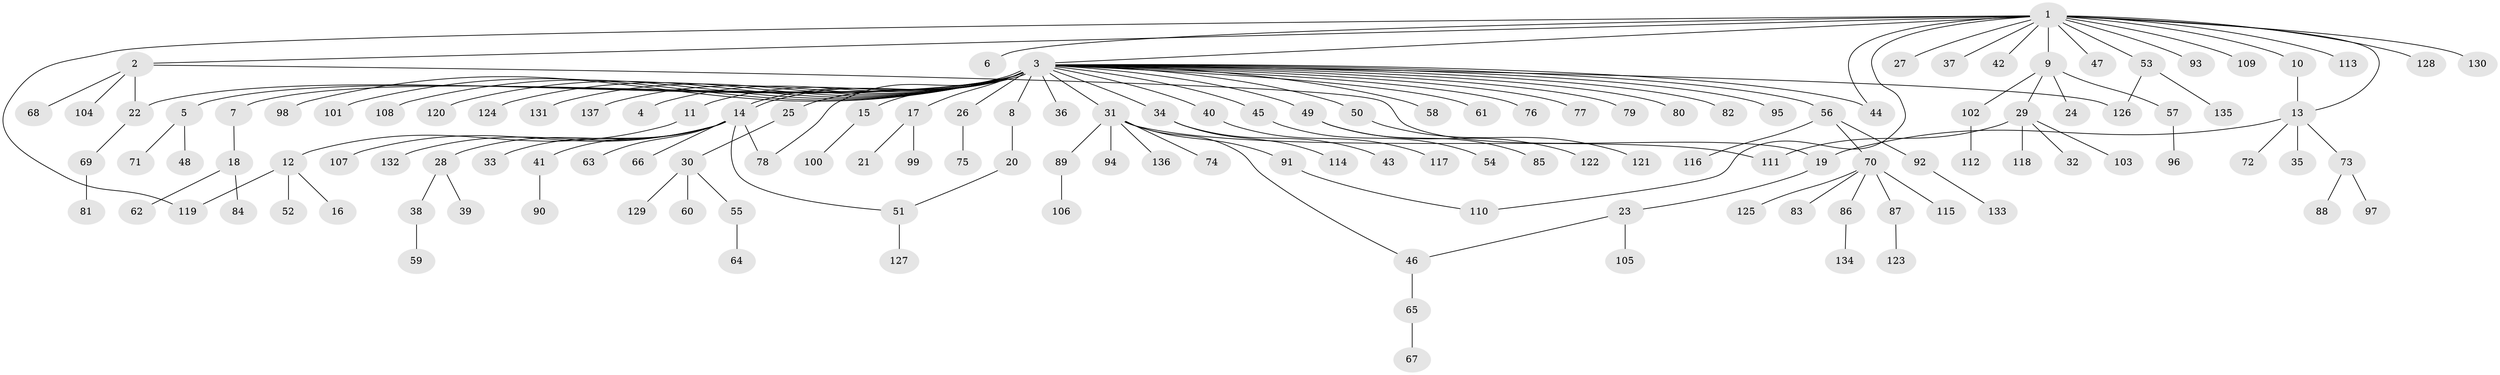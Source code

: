 // Generated by graph-tools (version 1.1) at 2025/11/02/27/25 16:11:09]
// undirected, 137 vertices, 148 edges
graph export_dot {
graph [start="1"]
  node [color=gray90,style=filled];
  1;
  2;
  3;
  4;
  5;
  6;
  7;
  8;
  9;
  10;
  11;
  12;
  13;
  14;
  15;
  16;
  17;
  18;
  19;
  20;
  21;
  22;
  23;
  24;
  25;
  26;
  27;
  28;
  29;
  30;
  31;
  32;
  33;
  34;
  35;
  36;
  37;
  38;
  39;
  40;
  41;
  42;
  43;
  44;
  45;
  46;
  47;
  48;
  49;
  50;
  51;
  52;
  53;
  54;
  55;
  56;
  57;
  58;
  59;
  60;
  61;
  62;
  63;
  64;
  65;
  66;
  67;
  68;
  69;
  70;
  71;
  72;
  73;
  74;
  75;
  76;
  77;
  78;
  79;
  80;
  81;
  82;
  83;
  84;
  85;
  86;
  87;
  88;
  89;
  90;
  91;
  92;
  93;
  94;
  95;
  96;
  97;
  98;
  99;
  100;
  101;
  102;
  103;
  104;
  105;
  106;
  107;
  108;
  109;
  110;
  111;
  112;
  113;
  114;
  115;
  116;
  117;
  118;
  119;
  120;
  121;
  122;
  123;
  124;
  125;
  126;
  127;
  128;
  129;
  130;
  131;
  132;
  133;
  134;
  135;
  136;
  137;
  1 -- 2;
  1 -- 3;
  1 -- 6;
  1 -- 9;
  1 -- 10;
  1 -- 13;
  1 -- 27;
  1 -- 37;
  1 -- 42;
  1 -- 44;
  1 -- 47;
  1 -- 53;
  1 -- 93;
  1 -- 109;
  1 -- 110;
  1 -- 113;
  1 -- 119;
  1 -- 128;
  1 -- 130;
  2 -- 19;
  2 -- 22;
  2 -- 68;
  2 -- 104;
  3 -- 4;
  3 -- 5;
  3 -- 7;
  3 -- 8;
  3 -- 11;
  3 -- 14;
  3 -- 14;
  3 -- 15;
  3 -- 17;
  3 -- 22;
  3 -- 25;
  3 -- 26;
  3 -- 31;
  3 -- 34;
  3 -- 36;
  3 -- 40;
  3 -- 44;
  3 -- 45;
  3 -- 49;
  3 -- 50;
  3 -- 56;
  3 -- 58;
  3 -- 61;
  3 -- 76;
  3 -- 77;
  3 -- 78;
  3 -- 79;
  3 -- 80;
  3 -- 82;
  3 -- 95;
  3 -- 98;
  3 -- 101;
  3 -- 108;
  3 -- 120;
  3 -- 124;
  3 -- 126;
  3 -- 131;
  3 -- 137;
  5 -- 48;
  5 -- 71;
  7 -- 18;
  8 -- 20;
  9 -- 24;
  9 -- 29;
  9 -- 57;
  9 -- 102;
  10 -- 13;
  11 -- 12;
  12 -- 16;
  12 -- 52;
  12 -- 119;
  13 -- 19;
  13 -- 35;
  13 -- 72;
  13 -- 73;
  14 -- 28;
  14 -- 33;
  14 -- 41;
  14 -- 51;
  14 -- 63;
  14 -- 66;
  14 -- 78;
  14 -- 107;
  14 -- 132;
  15 -- 100;
  17 -- 21;
  17 -- 99;
  18 -- 62;
  18 -- 84;
  19 -- 23;
  20 -- 51;
  22 -- 69;
  23 -- 46;
  23 -- 105;
  25 -- 30;
  26 -- 75;
  28 -- 38;
  28 -- 39;
  29 -- 32;
  29 -- 103;
  29 -- 111;
  29 -- 118;
  30 -- 55;
  30 -- 60;
  30 -- 129;
  31 -- 46;
  31 -- 74;
  31 -- 89;
  31 -- 91;
  31 -- 94;
  31 -- 111;
  31 -- 136;
  34 -- 43;
  34 -- 114;
  38 -- 59;
  40 -- 117;
  41 -- 90;
  45 -- 54;
  46 -- 65;
  49 -- 85;
  49 -- 122;
  50 -- 121;
  51 -- 127;
  53 -- 126;
  53 -- 135;
  55 -- 64;
  56 -- 70;
  56 -- 92;
  56 -- 116;
  57 -- 96;
  65 -- 67;
  69 -- 81;
  70 -- 83;
  70 -- 86;
  70 -- 87;
  70 -- 115;
  70 -- 125;
  73 -- 88;
  73 -- 97;
  86 -- 134;
  87 -- 123;
  89 -- 106;
  91 -- 110;
  92 -- 133;
  102 -- 112;
}
